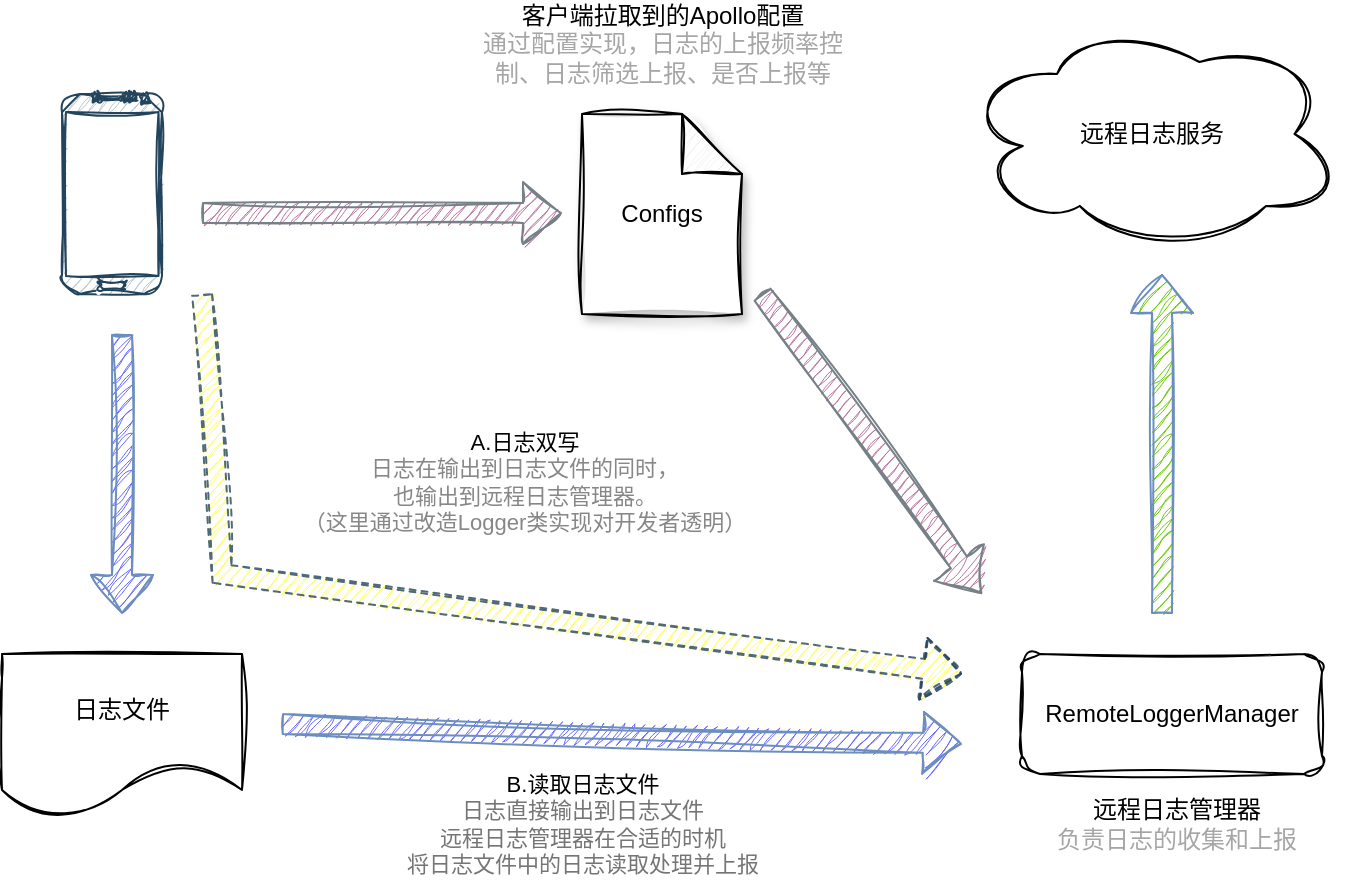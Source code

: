 <mxfile version="21.1.4" type="github">
  <diagram name="第 1 页" id="LTNwtISAqPv4VPzn8hny">
    <mxGraphModel dx="1314" dy="784" grid="1" gridSize="10" guides="1" tooltips="1" connect="1" arrows="1" fold="1" page="1" pageScale="1" pageWidth="827" pageHeight="1169" math="0" shadow="0">
      <root>
        <mxCell id="0" />
        <mxCell id="1" parent="0" />
        <mxCell id="D2Xfy1oega2IfRR4Cr4I-1" value="远程日志服务" style="ellipse;shape=cloud;whiteSpace=wrap;html=1;sketch=1;curveFitting=1;jiggle=2;" parent="1" vertex="1">
          <mxGeometry x="580" y="50" width="190" height="120" as="geometry" />
        </mxCell>
        <mxCell id="D2Xfy1oega2IfRR4Cr4I-2" value="" style="verticalLabelPosition=bottom;verticalAlign=top;html=1;shadow=0;dashed=0;strokeWidth=1;shape=mxgraph.android.phone2;strokeColor=#23445d;fillColor=#bac8d3;sketch=1;curveFitting=1;jiggle=2;" parent="1" vertex="1">
          <mxGeometry x="130" y="90" width="50" height="100" as="geometry" />
        </mxCell>
        <mxCell id="D2Xfy1oega2IfRR4Cr4I-6" value="" style="endArrow=classic;html=1;rounded=0;shape=flexArrow;fillColor=#6666FF;strokeColor=#6c8ebf;sketch=1;curveFitting=1;jiggle=2;" parent="1" edge="1">
          <mxGeometry width="50" height="50" relative="1" as="geometry">
            <mxPoint x="160" y="210" as="sourcePoint" />
            <mxPoint x="160" y="350" as="targetPoint" />
          </mxGeometry>
        </mxCell>
        <mxCell id="D2Xfy1oega2IfRR4Cr4I-7" value="RemoteLoggerManager" style="rounded=1;whiteSpace=wrap;html=1;sketch=1;curveFitting=1;jiggle=2;" parent="1" vertex="1">
          <mxGeometry x="610" y="370" width="150" height="60" as="geometry" />
        </mxCell>
        <mxCell id="D2Xfy1oega2IfRR4Cr4I-8" value="" style="endArrow=classic;html=1;rounded=0;shape=flexArrow;fillColor=#66CC00;strokeColor=#6c8ebf;sketch=1;curveFitting=1;jiggle=2;shadow=0;" parent="1" edge="1">
          <mxGeometry width="50" height="50" relative="1" as="geometry">
            <mxPoint x="680" y="350" as="sourcePoint" />
            <mxPoint x="680" y="180" as="targetPoint" />
          </mxGeometry>
        </mxCell>
        <mxCell id="D2Xfy1oega2IfRR4Cr4I-9" value="Configs" style="shape=note;whiteSpace=wrap;html=1;backgroundOutline=1;darkOpacity=0.05;sketch=1;curveFitting=1;jiggle=2;shadow=1;" parent="1" vertex="1">
          <mxGeometry x="390" y="100" width="80" height="100" as="geometry" />
        </mxCell>
        <mxCell id="D2Xfy1oega2IfRR4Cr4I-10" value="" style="endArrow=classic;html=1;rounded=0;shape=flexArrow;fillColor=#B5739D;strokeColor=#778087;sketch=1;curveFitting=1;jiggle=2;shadow=0;" parent="1" edge="1">
          <mxGeometry width="50" height="50" relative="1" as="geometry">
            <mxPoint x="480" y="190" as="sourcePoint" />
            <mxPoint x="590" y="340" as="targetPoint" />
          </mxGeometry>
        </mxCell>
        <mxCell id="D2Xfy1oega2IfRR4Cr4I-11" value="" style="endArrow=classic;html=1;rounded=0;shape=flexArrow;fillColor=#B5739D;strokeColor=#778087;sketch=1;curveFitting=1;jiggle=2;" parent="1" edge="1">
          <mxGeometry width="50" height="50" relative="1" as="geometry">
            <mxPoint x="200" y="149.5" as="sourcePoint" />
            <mxPoint x="380" y="149.5" as="targetPoint" />
          </mxGeometry>
        </mxCell>
        <mxCell id="D2Xfy1oega2IfRR4Cr4I-13" value="" style="endArrow=classic;html=1;rounded=0;shape=flexArrow;dashed=1;fillColor=#FFFF33;strokeColor=#23445d;opacity=80;sketch=1;curveFitting=1;jiggle=2;" parent="1" edge="1">
          <mxGeometry width="50" height="50" relative="1" as="geometry">
            <mxPoint x="200" y="190" as="sourcePoint" />
            <mxPoint x="580" y="380" as="targetPoint" />
            <Array as="points">
              <mxPoint x="210" y="330" />
            </Array>
          </mxGeometry>
        </mxCell>
        <mxCell id="D2Xfy1oega2IfRR4Cr4I-14" value="&lt;div style=&quot;&quot;&gt;&lt;span style=&quot;white-space: pre;&quot;&gt;A.&lt;/span&gt;日志双写&lt;/div&gt;&lt;div style=&quot;&quot;&gt;&lt;font color=&quot;#878787&quot;&gt;日志在输出到日志文件的同时，&lt;/font&gt;&lt;/div&gt;&lt;div style=&quot;&quot;&gt;&lt;font color=&quot;#878787&quot;&gt;也输出到远程日志管理器。&lt;/font&gt;&lt;/div&gt;&lt;div style=&quot;&quot;&gt;&lt;font color=&quot;#878787&quot;&gt;（这里通过改造Logger类实现对开发者透明）&lt;/font&gt;&lt;/div&gt;" style="edgeLabel;html=1;align=center;verticalAlign=middle;resizable=0;points=[];labelBackgroundColor=none;" parent="D2Xfy1oega2IfRR4Cr4I-13" vertex="1" connectable="0">
          <mxGeometry x="0.037" y="-5" relative="1" as="geometry">
            <mxPoint x="26" y="-68" as="offset" />
          </mxGeometry>
        </mxCell>
        <mxCell id="2a4HkZ9IWI6ufUewGonA-2" value="远程日志管理器&lt;br&gt;&lt;font color=&quot;#a6a6a6&quot;&gt;负责日志的收集和上报&lt;/font&gt;" style="text;strokeColor=none;align=center;fillColor=none;html=1;verticalAlign=middle;whiteSpace=wrap;rounded=0;" vertex="1" parent="1">
          <mxGeometry x="615" y="440" width="145" height="30" as="geometry" />
        </mxCell>
        <mxCell id="D2Xfy1oega2IfRR4Cr4I-4" value="日志文件" style="shape=document;whiteSpace=wrap;html=1;boundedLbl=1;shadow=0;sketch=1;curveFitting=1;jiggle=2;" parent="1" vertex="1">
          <mxGeometry x="100" y="370" width="120" height="80" as="geometry" />
        </mxCell>
        <mxCell id="2a4HkZ9IWI6ufUewGonA-3" value="客户端拉取到的Apollo配置&lt;br&gt;&lt;font color=&quot;#a6a6a6&quot;&gt;通过配置实现，日志的上报频率控制、日志筛选上报、是否上报等&lt;/font&gt;" style="text;strokeColor=none;align=center;fillColor=none;html=1;verticalAlign=middle;whiteSpace=wrap;rounded=0;" vertex="1" parent="1">
          <mxGeometry x="333.75" y="50" width="192.5" height="30" as="geometry" />
        </mxCell>
        <mxCell id="2a4HkZ9IWI6ufUewGonA-6" value="B.读取日志文件&lt;br&gt;&lt;font color=&quot;#757575&quot;&gt;日志直接输出到日志文件&lt;br&gt;远程日志管理器在合适的时机&lt;br&gt;将日志文件中的日志读取处理并上报&lt;/font&gt;" style="edgeLabel;html=1;align=center;verticalAlign=middle;resizable=0;points=[];labelBackgroundColor=none;" vertex="1" connectable="0" parent="1">
          <mxGeometry x="390" y="455" as="geometry" />
        </mxCell>
        <mxCell id="2a4HkZ9IWI6ufUewGonA-7" value="" style="endArrow=classic;html=1;rounded=0;shape=flexArrow;fillColor=#6666FF;strokeColor=#6c8ebf;sketch=1;curveFitting=1;jiggle=2;" edge="1" parent="1">
          <mxGeometry width="50" height="50" relative="1" as="geometry">
            <mxPoint x="240" y="405" as="sourcePoint" />
            <mxPoint x="580" y="415" as="targetPoint" />
          </mxGeometry>
        </mxCell>
      </root>
    </mxGraphModel>
  </diagram>
</mxfile>
